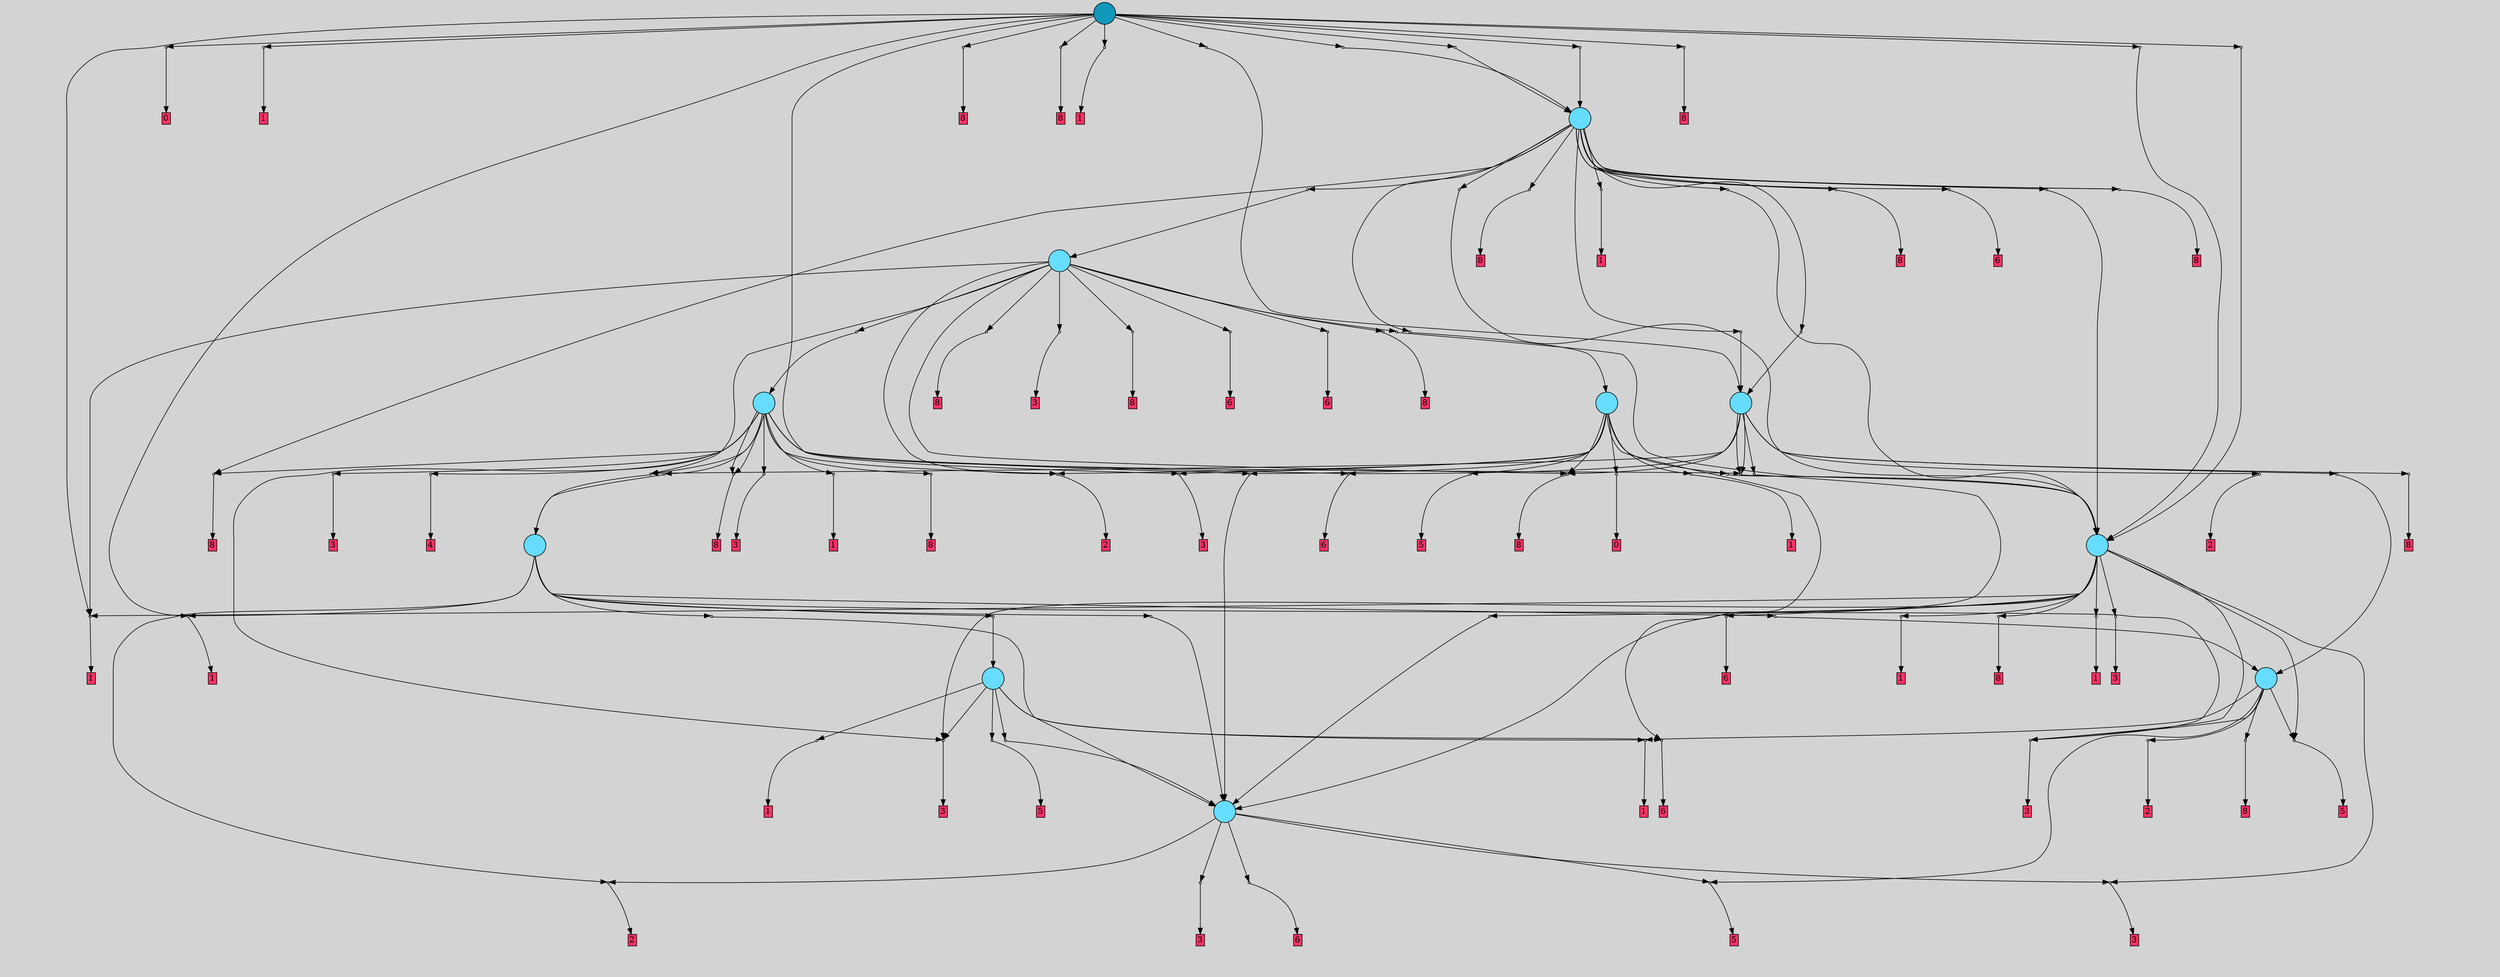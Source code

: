 // File exported with GEGELATI v1.3.1
// On the 2024-07-14 01:52:20
// With the MARL::MarlTPGGraphDotExporter
digraph{
	graph[pad = "0.212, 0.055" bgcolor = lightgray]
	node[shape=circle style = filled label = ""]
		T722 [fillcolor="#66ddff"]
		T739 [fillcolor="#66ddff"]
		T758 [fillcolor="#66ddff"]
		T788 [fillcolor="#66ddff"]
		T844 [fillcolor="#66ddff"]
		T932 [fillcolor="#66ddff"]
		T942 [fillcolor="#66ddff"]
		T975 [fillcolor="#66ddff"]
		T1013 [fillcolor="#66ddff"]
		T1096 [fillcolor="#66ddff"]
		T1185 [fillcolor="#1199bb"]
		P24686 [fillcolor="#cccccc" shape=point] //
		I24686 [shape=box style=invis label="4|5&0|0#1|5&#92;n7|0&0|1#3|2&#92;n5|4&2|5#0|2&#92;n3|1&3|7#3|6&#92;n2|4&3|3#2|4&#92;n7|7&3|6#2|7&#92;n5|3&1|0#3|7&#92;n8|5&4|0#2|4&#92;n2|4&4|4#1|1&#92;n4|0&4|6#3|6&#92;n"]
		P24686 -> I24686[style=invis]
		A17271 [fillcolor="#ff3366" shape=box margin=0.03 width=0 height=0 label="5"]
		T722 -> P24686 -> A17271
		P24687 [fillcolor="#cccccc" shape=point] //
		I24687 [shape=box style=invis label="5|0&2|0#4|2&#92;n5|0&4|3#2|6&#92;n2|3&3|4#0|4&#92;n4|1&4|0#3|0&#92;n8|0&2|5#3|6&#92;n6|6&4|1#1|4&#92;n0|3&1|4#0|1&#92;n0|6&1|2#0|7&#92;n"]
		P24687 -> I24687[style=invis]
		A17272 [fillcolor="#ff3366" shape=box margin=0.03 width=0 height=0 label="3"]
		T722 -> P24687 -> A17272
		P24688 [fillcolor="#cccccc" shape=point] //
		I24688 [shape=box style=invis label="0|0&4|2#1|4&#92;n2|1&1|0#1|0&#92;n4|1&0|1#3|5&#92;n6|1&0|6#2|0&#92;n4|4&0|3#3|5&#92;n5|7&2|7#2|5&#92;n2|7&4|0#2|7&#92;n5|1&0|6#3|7&#92;n"]
		P24688 -> I24688[style=invis]
		A17273 [fillcolor="#ff3366" shape=box margin=0.03 width=0 height=0 label="1"]
		T722 -> P24688 -> A17273
		P24689 [fillcolor="#cccccc" shape=point] //
		I24689 [shape=box style=invis label="2|5&3|7#2|3&#92;n4|5&4|1#3|7&#92;n8|7&1|2#1|4&#92;n7|3&4|0#3|7&#92;n4|7&3|0#3|0&#92;n5|0&3|4#3|1&#92;n1|3&1|2#2|2&#92;n"]
		P24689 -> I24689[style=invis]
		A17274 [fillcolor="#ff3366" shape=box margin=0.03 width=0 height=0 label="2"]
		T722 -> P24689 -> A17274
		P24690 [fillcolor="#cccccc" shape=point] //
		I24690 [shape=box style=invis label="1|1&3|7#3|3&#92;n6|7&4|7#4|7&#92;n2|0&2|5#4|0&#92;n6|4&3|7#0|7&#92;n6|6&3|4#2|3&#92;n7|1&4|7#1|0&#92;n8|2&3|7#2|4&#92;n3|0&4|5#1|1&#92;n"]
		P24690 -> I24690[style=invis]
		A17275 [fillcolor="#ff3366" shape=box margin=0.03 width=0 height=0 label="8"]
		T722 -> P24690 -> A17275
		P24691 [fillcolor="#cccccc" shape=point] //
		I24691 [shape=box style=invis label="4|5&1|5#1|2&#92;n3|6&4|4#2|2&#92;n1|0&0|7#3|3&#92;n4|7&0|6#2|0&#92;n"]
		P24691 -> I24691[style=invis]
		A17276 [fillcolor="#ff3366" shape=box margin=0.03 width=0 height=0 label="5"]
		T722 -> P24691 -> A17276
		P24692 [fillcolor="#cccccc" shape=point] //
		I24692 [shape=box style=invis label="4|0&0|5#0|6&#92;n4|2&4|3#0|5&#92;n1|7&1|1#1|2&#92;n4|3&2|6#3|4&#92;n1|2&0|6#3|7&#92;n0|0&2|1#3|3&#92;n"]
		P24692 -> I24692[style=invis]
		A17277 [fillcolor="#ff3366" shape=box margin=0.03 width=0 height=0 label="2"]
		T739 -> P24692 -> A17277
		P24693 [fillcolor="#cccccc" shape=point] //
		I24693 [shape=box style=invis label="0|4&2|5#2|0&#92;n6|7&3|5#2|7&#92;n8|3&3|3#1|3&#92;n7|2&4|2#1|1&#92;n8|3&4|5#0|4&#92;n"]
		P24693 -> I24693[style=invis]
		A17278 [fillcolor="#ff3366" shape=box margin=0.03 width=0 height=0 label="3"]
		T739 -> P24693 -> A17278
		P24694 [fillcolor="#cccccc" shape=point] //
		I24694 [shape=box style=invis label="0|3&0|0#0|5&#92;n5|2&0|3#4|1&#92;n6|6&1|7#3|7&#92;n0|0&0|6#4|3&#92;n7|5&1|3#0|7&#92;n1|0&0|1#2|2&#92;n"]
		P24694 -> I24694[style=invis]
		A17279 [fillcolor="#ff3366" shape=box margin=0.03 width=0 height=0 label="6"]
		T739 -> P24694 -> A17279
		T739 -> P24691
		P24695 [fillcolor="#cccccc" shape=point] //
		I24695 [shape=box style=invis label="5|0&2|0#4|2&#92;n5|0&4|3#2|6&#92;n2|3&3|4#0|4&#92;n0|3&1|4#0|7&#92;n8|0&2|5#3|6&#92;n6|6&4|1#1|4&#92;n4|1&4|0#3|0&#92;n"]
		P24695 -> I24695[style=invis]
		A17280 [fillcolor="#ff3366" shape=box margin=0.03 width=0 height=0 label="3"]
		T739 -> P24695 -> A17280
		P24696 [fillcolor="#cccccc" shape=point] //
		I24696 [shape=box style=invis label="0|7&3|1#2|7&#92;n1|5&4|3#0|6&#92;n4|0&4|0#0|5&#92;n3|7&1|6#2|4&#92;n8|3&4|3#2|0&#92;n0|6&0|3#0|4&#92;n7|5&1|7#1|4&#92;n6|6&0|2#1|6&#92;n"]
		P24696 -> I24696[style=invis]
		T758 -> P24696 -> T739
		P24697 [fillcolor="#cccccc" shape=point] //
		I24697 [shape=box style=invis label="6|3&0|0#0|5&#92;n3|0&2|4#1|2&#92;n7|5&1|3#4|7&#92;n6|6&1|7#3|7&#92;n1|0&0|1#2|2&#92;n"]
		P24697 -> I24697[style=invis]
		A17281 [fillcolor="#ff3366" shape=box margin=0.03 width=0 height=0 label="6"]
		T758 -> P24697 -> A17281
		P24698 [fillcolor="#cccccc" shape=point] //
		I24698 [shape=box style=invis label="2|7&4|0#2|7&#92;n4|1&0|1#3|5&#92;n5|6&2|7#2|5&#92;n6|1&0|6#2|0&#92;n0|0&4|4#1|4&#92;n4|5&3|0#4|3&#92;n5|1&0|6#3|7&#92;n"]
		P24698 -> I24698[style=invis]
		A17282 [fillcolor="#ff3366" shape=box margin=0.03 width=0 height=0 label="1"]
		T758 -> P24698 -> A17282
		P24699 [fillcolor="#cccccc" shape=point] //
		I24699 [shape=box style=invis label="4|0&4|6#3|6&#92;n7|0&0|1#3|2&#92;n5|4&2|5#0|2&#92;n3|1&3|7#3|6&#92;n2|4&3|3#2|4&#92;n7|7&3|6#2|7&#92;n5|3&2|0#3|7&#92;n8|5&4|0#2|4&#92;n2|4&4|4#1|1&#92;n4|5&0|0#1|5&#92;n"]
		P24699 -> I24699[style=invis]
		A17283 [fillcolor="#ff3366" shape=box margin=0.03 width=0 height=0 label="5"]
		T758 -> P24699 -> A17283
		T758 -> P24688
		P24700 [fillcolor="#cccccc" shape=point] //
		I24700 [shape=box style=invis label="4|1&4|0#3|0&#92;n5|0&4|3#2|6&#92;n2|3&3|4#0|4&#92;n5|0&2|0#4|2&#92;n8|0&2|5#3|6&#92;n8|3&1|4#0|1&#92;n0|6&1|2#0|7&#92;n"]
		P24700 -> I24700[style=invis]
		A17284 [fillcolor="#ff3366" shape=box margin=0.03 width=0 height=0 label="3"]
		T758 -> P24700 -> A17284
		P24701 [fillcolor="#cccccc" shape=point] //
		I24701 [shape=box style=invis label="6|6&0|3#4|1&#92;n5|0&4|1#2|1&#92;n2|1&0|0#4|5&#92;n3|1&2|6#3|5&#92;n"]
		P24701 -> I24701[style=invis]
		T788 -> P24701 -> T758
		P24702 [fillcolor="#cccccc" shape=point] //
		I24702 [shape=box style=invis label="2|7&4|0#2|7&#92;n2|1&1|0#1|0&#92;n4|1&0|1#3|5&#92;n6|1&0|6#2|0&#92;n4|5&3|5#4|3&#92;n0|0&4|2#1|4&#92;n5|6&2|7#2|5&#92;n5|1&0|6#3|7&#92;n"]
		P24702 -> I24702[style=invis]
		A17285 [fillcolor="#ff3366" shape=box margin=0.03 width=0 height=0 label="1"]
		T788 -> P24702 -> A17285
		P24703 [fillcolor="#cccccc" shape=point] //
		I24703 [shape=box style=invis label="1|1&1|2#3|6&#92;n8|0&3|3#4|4&#92;n2|3&4|7#1|6&#92;n8|3&1|3#0|3&#92;n6|1&0|4#1|2&#92;n7|7&0|5#2|2&#92;n"]
		P24703 -> I24703[style=invis]
		T788 -> P24703 -> T722
		P24704 [fillcolor="#cccccc" shape=point] //
		I24704 [shape=box style=invis label="0|7&3|1#2|7&#92;n8|3&4|3#2|0&#92;n6|6&2|2#1|6&#92;n3|7&1|4#2|4&#92;n4|0&4|0#0|5&#92;n0|6&0|3#0|4&#92;n7|5&1|7#1|4&#92;n8|0&2|7#0|3&#92;n"]
		P24704 -> I24704[style=invis]
		T788 -> P24704 -> T739
		T788 -> P24692
		T788 -> P24687
		P24705 [fillcolor="#cccccc" shape=point] //
		I24705 [shape=box style=invis label="0|7&3|1#2|7&#92;n8|3&4|3#2|0&#92;n3|7&1|4#2|4&#92;n4|0&4|0#0|5&#92;n0|6&0|3#0|4&#92;n7|5&1|7#1|4&#92;n6|6&0|2#1|6&#92;n"]
		P24705 -> I24705[style=invis]
		T788 -> P24705 -> T739
		P24706 [fillcolor="#cccccc" shape=point] //
		I24706 [shape=box style=invis label="5|6&2|7#2|6&#92;n2|1&1|0#1|0&#92;n4|5&3|5#4|3&#92;n6|1&0|6#2|0&#92;n0|0&4|6#1|4&#92;n2|7&4|0#2|7&#92;n8|6&4|1#3|7&#92;n5|1&0|6#3|7&#92;n"]
		P24706 -> I24706[style=invis]
		A17286 [fillcolor="#ff3366" shape=box margin=0.03 width=0 height=0 label="1"]
		T844 -> P24706 -> A17286
		P24707 [fillcolor="#cccccc" shape=point] //
		I24707 [shape=box style=invis label="8|3&4|3#2|0&#92;n2|4&2|3#2|7&#92;n0|7&3|1#2|7&#92;n6|6&2|2#1|6&#92;n4|1&4|0#0|5&#92;n0|6&0|3#0|4&#92;n7|5&1|7#1|4&#92;n8|0&2|7#0|3&#92;n"]
		P24707 -> I24707[style=invis]
		T844 -> P24707 -> T739
		T844 -> P24687
		T844 -> P24686
		P24708 [fillcolor="#cccccc" shape=point] //
		I24708 [shape=box style=invis label="6|3&0|0#0|5&#92;n0|3&0|6#4|3&#92;n3|0&2|4#1|2&#92;n7|5&1|3#0|7&#92;n6|6&1|7#3|7&#92;n"]
		P24708 -> I24708[style=invis]
		A17287 [fillcolor="#ff3366" shape=box margin=0.03 width=0 height=0 label="6"]
		T844 -> P24708 -> A17287
		T844 -> P24700
		P24709 [fillcolor="#cccccc" shape=point] //
		I24709 [shape=box style=invis label="7|3&1|7#4|6&#92;n4|0&2|2#1|6&#92;n8|7&3|7#3|6&#92;n"]
		P24709 -> I24709[style=invis]
		A17288 [fillcolor="#ff3366" shape=box margin=0.03 width=0 height=0 label="1"]
		T844 -> P24709 -> A17288
		P24710 [fillcolor="#cccccc" shape=point] //
		I24710 [shape=box style=invis label="6|7&4|7#4|7&#92;n7|6&4|4#2|1&#92;n6|4&3|4#0|7&#92;n8|5&2|1#2|4&#92;n3|0&4|5#1|1&#92;n2|0&0|5#2|0&#92;n6|6&3|4#2|3&#92;n"]
		P24710 -> I24710[style=invis]
		A17289 [fillcolor="#ff3366" shape=box margin=0.03 width=0 height=0 label="8"]
		T844 -> P24710 -> A17289
		P24711 [fillcolor="#cccccc" shape=point] //
		I24711 [shape=box style=invis label="1|4&1|7#2|2&#92;n4|4&3|3#2|2&#92;n3|7&2|6#2|1&#92;n3|6&1|5#4|4&#92;n1|0&2|0#0|3&#92;n8|0&2|3#2|1&#92;n"]
		P24711 -> I24711[style=invis]
		A17290 [fillcolor="#ff3366" shape=box margin=0.03 width=0 height=0 label="1"]
		T844 -> P24711 -> A17290
		T844 -> P24695
		P24712 [fillcolor="#cccccc" shape=point] //
		I24712 [shape=box style=invis label="7|0&4|7#3|4&#92;n0|0&2|0#4|2&#92;n5|1&2|6#4|2&#92;n6|3&4|1#3|4&#92;n4|1&4|2#2|0&#92;n5|5&4|3#2|6&#92;n8|5&3|7#0|7&#92;n"]
		P24712 -> I24712[style=invis]
		A17291 [fillcolor="#ff3366" shape=box margin=0.03 width=0 height=0 label="3"]
		T844 -> P24712 -> A17291
		P24713 [fillcolor="#cccccc" shape=point] //
		I24713 [shape=box style=invis label="7|7&3|1#2|7&#92;n4|6&0|4#3|4&#92;n0|6&0|3#2|4&#92;n6|1&2|2#1|6&#92;n6|5&3|4#1|1&#92;n6|2&3|2#0|2&#92;n2|4&2|3#2|5&#92;n0|7&2|1#4|0&#92;n2|4&1|0#1|7&#92;n5|0&1|3#1|4&#92;n"]
		P24713 -> I24713[style=invis]
		T932 -> P24713 -> T739
		P24714 [fillcolor="#cccccc" shape=point] //
		I24714 [shape=box style=invis label="5|6&1|4#2|3&#92;n6|0&3|7#4|5&#92;n0|2&2|4#0|7&#92;n1|5&3|5#4|4&#92;n7|6&4|4#2|1&#92;n2|0&0|5#2|0&#92;n"]
		P24714 -> I24714[style=invis]
		A17292 [fillcolor="#ff3366" shape=box margin=0.03 width=0 height=0 label="2"]
		T932 -> P24714 -> A17292
		P24715 [fillcolor="#cccccc" shape=point] //
		I24715 [shape=box style=invis label="5|7&2|6#4|4&#92;n6|3&3|6#1|5&#92;n8|0&3|3#1|4&#92;n6|3&3|1#4|2&#92;n2|3&4|5#1|6&#92;n5|6&1|6#4|5&#92;n3|0&2|7#1|4&#92;n4|3&2|5#0|7&#92;n7|3&4|3#2|3&#92;n1|7&3|2#0|7&#92;n"]
		P24715 -> I24715[style=invis]
		T932 -> P24715 -> T722
		P24716 [fillcolor="#cccccc" shape=point] //
		I24716 [shape=box style=invis label="4|0&4|7#3|0&#92;n5|7&2|0#4|5&#92;n5|7&4|1#0|5&#92;n2|2&3|4#3|1&#92;n2|7&0|5#3|1&#92;n1|1&4|4#2|2&#92;n6|4&1|4#1|3&#92;n"]
		P24716 -> I24716[style=invis]
		T932 -> P24716 -> T788
		P24717 [fillcolor="#cccccc" shape=point] //
		I24717 [shape=box style=invis label="7|6&4|4#2|1&#92;n6|5&4|5#4|1&#92;n3|0&4|5#1|1&#92;n8|5&2|1#2|4&#92;n5|1&4|7#4|7&#92;n2|0&0|5#2|0&#92;n"]
		P24717 -> I24717[style=invis]
		A17293 [fillcolor="#ff3366" shape=box margin=0.03 width=0 height=0 label="8"]
		T932 -> P24717 -> A17293
		P24718 [fillcolor="#cccccc" shape=point] //
		I24718 [shape=box style=invis label="5|1&0|6#3|7&#92;n2|2&4|4#2|2&#92;n7|7&4|1#4|4&#92;n0|1&1|3#0|3&#92;n0|0&4|1#1|4&#92;n5|2&0|3#3|5&#92;n2|0&4|0#0|1&#92;n2|7&1|7#2|5&#92;n"]
		P24718 -> I24718[style=invis]
		T932 -> P24718 -> T844
		T932 -> P24718
		P24719 [fillcolor="#cccccc" shape=point] //
		I24719 [shape=box style=invis label="7|6&4|1#2|0&#92;n7|0&0|4#3|6&#92;n1|7&4|7#4|7&#92;n4|2&3|2#1|5&#92;n6|4&0|3#1|4&#92;n7|5&2|1#2|4&#92;n3|0&4|5#1|1&#92;n6|6&3|4#2|3&#92;n5|0&1|2#3|3&#92;n"]
		P24719 -> I24719[style=invis]
		A17294 [fillcolor="#ff3366" shape=box margin=0.03 width=0 height=0 label="8"]
		T932 -> P24719 -> A17294
		P24720 [fillcolor="#cccccc" shape=point] //
		I24720 [shape=box style=invis label="6|3&0|0#0|5&#92;n7|5&1|7#4|1&#92;n6|6&1|7#3|7&#92;n3|0&2|4#1|2&#92;n1|0&0|1#2|2&#92;n8|0&0|6#4|3&#92;n7|5&1|3#0|7&#92;n"]
		P24720 -> I24720[style=invis]
		A17295 [fillcolor="#ff3366" shape=box margin=0.03 width=0 height=0 label="6"]
		T932 -> P24720 -> A17295
		P24721 [fillcolor="#cccccc" shape=point] //
		I24721 [shape=box style=invis label="7|7&3|1#2|7&#92;n3|6&0|4#3|4&#92;n0|6&0|3#2|4&#92;n6|1&2|2#1|6&#92;n6|5&3|4#1|1&#92;n2|4&2|3#2|5&#92;n6|2&3|2#0|2&#92;n0|7&2|1#4|0&#92;n2|4&1|0#1|7&#92;n5|0&1|3#1|4&#92;n"]
		P24721 -> I24721[style=invis]
		T942 -> P24721 -> T739
		P24722 [fillcolor="#cccccc" shape=point] //
		I24722 [shape=box style=invis label="2|0&0|5#2|0&#92;n8|5&2|1#2|4&#92;n7|6&4|4#2|6&#92;n0|4&2|4#0|7&#92;n1|5&3|0#4|4&#92;n6|0&3|7#4|5&#92;n"]
		P24722 -> I24722[style=invis]
		A17296 [fillcolor="#ff3366" shape=box margin=0.03 width=0 height=0 label="8"]
		T942 -> P24722 -> A17296
		T942 -> P24718
		P24723 [fillcolor="#cccccc" shape=point] //
		I24723 [shape=box style=invis label="4|1&4|0#3|0&#92;n8|0&2|4#3|6&#92;n2|3&1|4#2|4&#92;n8|1&0|4#2|6&#92;n5|0&2|0#4|2&#92;n7|3&0|4#0|1&#92;n"]
		P24723 -> I24723[style=invis]
		A17297 [fillcolor="#ff3366" shape=box margin=0.03 width=0 height=0 label="3"]
		T942 -> P24723 -> A17297
		P24724 [fillcolor="#cccccc" shape=point] //
		I24724 [shape=box style=invis label="5|7&4|1#0|5&#92;n5|7&2|0#4|5&#92;n2|2&3|4#3|1&#92;n4|0&4|7#3|0&#92;n2|0&3|5#3|1&#92;n1|1&4|4#2|2&#92;n6|2&4|7#3|5&#92;n"]
		P24724 -> I24724[style=invis]
		T942 -> P24724 -> T788
		P24725 [fillcolor="#cccccc" shape=point] //
		I24725 [shape=box style=invis label="7|6&4|4#2|1&#92;n0|4&2|4#0|7&#92;n6|0&3|3#4|5&#92;n8|5&2|1#2|4&#92;n1|5&3|5#4|4&#92;n5|6&1|4#2|3&#92;n2|0&0|5#2|0&#92;n"]
		P24725 -> I24725[style=invis]
		A17298 [fillcolor="#ff3366" shape=box margin=0.03 width=0 height=0 label="8"]
		T942 -> P24725 -> A17298
		P24726 [fillcolor="#cccccc" shape=point] //
		I24726 [shape=box style=invis label="8|5&2|2#1|5&#92;n6|6&2|4#3|3&#92;n8|4&3|4#2|6&#92;n3|2&4|5#4|3&#92;n0|7&0|1#1|5&#92;n0|2&2|0#1|6&#92;n4|1&1|6#3|1&#92;n3|6&3|4#4|2&#92;n6|5&4|5#1|2&#92;n6|0&2|5#1|4&#92;n"]
		P24726 -> I24726[style=invis]
		A17299 [fillcolor="#ff3366" shape=box margin=0.03 width=0 height=0 label="4"]
		T942 -> P24726 -> A17299
		T942 -> P24720
		T942 -> P24716
		P24727 [fillcolor="#cccccc" shape=point] //
		I24727 [shape=box style=invis label="5|6&1|4#2|3&#92;n4|5&4|3#2|6&#92;n6|0&3|7#4|5&#92;n2|0&0|5#2|0&#92;n7|6&4|4#2|5&#92;n0|2&2|4#0|7&#92;n"]
		P24727 -> I24727[style=invis]
		A17300 [fillcolor="#ff3366" shape=box margin=0.03 width=0 height=0 label="2"]
		T942 -> P24727 -> A17300
		P24728 [fillcolor="#cccccc" shape=point] //
		I24728 [shape=box style=invis label="4|6&1|3#2|6&#92;n3|1&4|0#4|5&#92;n6|5&0|5#2|4&#92;n5|2&0|5#4|1&#92;n1|0&4|5#3|1&#92;n2|6&3|0#0|7&#92;n6|6&1|4#2|3&#92;n8|2&0|3#2|5&#92;n0|6&1|0#4|5&#92;n4|3&2|1#1|1&#92;n"]
		P24728 -> I24728[style=invis]
		A17301 [fillcolor="#ff3366" shape=box margin=0.03 width=0 height=0 label="8"]
		T942 -> P24728 -> A17301
		T942 -> P24728
		T942 -> P24700
		P24729 [fillcolor="#cccccc" shape=point] //
		I24729 [shape=box style=invis label="4|1&4|0#3|0&#92;n8|0&2|4#3|6&#92;n7|3&1|4#0|1&#92;n8|1&0|4#2|6&#92;n5|0&2|0#4|2&#92;n2|3&1|4#2|4&#92;n0|7&1|0#1|0&#92;n"]
		P24729 -> I24729[style=invis]
		A17302 [fillcolor="#ff3366" shape=box margin=0.03 width=0 height=0 label="3"]
		T942 -> P24729 -> A17302
		P24730 [fillcolor="#cccccc" shape=point] //
		I24730 [shape=box style=invis label="8|4&2|0#4|0&#92;n7|1&4|1#3|4&#92;n0|3&1|4#3|0&#92;n6|4&0|6#0|1&#92;n8|1&4|3#2|6&#92;n4|7&3|3#4|4&#92;n1|0&2|0#0|3&#92;n"]
		P24730 -> I24730[style=invis]
		A17303 [fillcolor="#ff3366" shape=box margin=0.03 width=0 height=0 label="1"]
		T942 -> P24730 -> A17303
		P24731 [fillcolor="#cccccc" shape=point] //
		I24731 [shape=box style=invis label="7|0&0|7#2|4&#92;n7|1&0|4#2|1&#92;n3|6&2|1#2|4&#92;n8|7&4|7#2|5&#92;n7|6&3|4#1|0&#92;n4|6&2|7#2|3&#92;n5|5&2|3#4|7&#92;n"]
		P24731 -> I24731[style=invis]
		A17304 [fillcolor="#ff3366" shape=box margin=0.03 width=0 height=0 label="3"]
		T975 -> P24731 -> A17304
		P24732 [fillcolor="#cccccc" shape=point] //
		I24732 [shape=box style=invis label="5|7&4|1#0|5&#92;n2|2&3|4#3|1&#92;n5|7&2|0#4|5&#92;n8|0&2|3#1|6&#92;n4|0&4|7#3|0&#92;n2|0&3|5#3|1&#92;n6|2&4|7#3|5&#92;n"]
		P24732 -> I24732[style=invis]
		T975 -> P24732 -> T942
		P24733 [fillcolor="#cccccc" shape=point] //
		I24733 [shape=box style=invis label="6|7&4|1#4|7&#92;n7|6&4|4#2|1&#92;n7|1&4|3#3|7&#92;n8|5&2|1#2|2&#92;n6|0&2|4#3|6&#92;n3|7&4|5#1|1&#92;n"]
		P24733 -> I24733[style=invis]
		A17305 [fillcolor="#ff3366" shape=box margin=0.03 width=0 height=0 label="8"]
		T975 -> P24733 -> A17305
		P24734 [fillcolor="#cccccc" shape=point] //
		I24734 [shape=box style=invis label="7|5&1|7#4|1&#92;n1|0&0|0#2|2&#92;n4|0&0|2#1|2&#92;n8|5&0|7#4|7&#92;n6|3&0|0#0|5&#92;n3|0&2|0#1|2&#92;n0|3&4|0#4|5&#92;n6|3&1|7#3|7&#92;n"]
		P24734 -> I24734[style=invis]
		A17306 [fillcolor="#ff3366" shape=box margin=0.03 width=0 height=0 label="6"]
		T975 -> P24734 -> A17306
		T975 -> P24706
		T975 -> P24717
		P24735 [fillcolor="#cccccc" shape=point] //
		I24735 [shape=box style=invis label="7|5&1|7#4|1&#92;n8|0&0|6#4|3&#92;n6|0&0|5#1|2&#92;n6|3&0|0#0|5&#92;n3|0&3|4#1|2&#92;n6|6&1|7#3|7&#92;n"]
		P24735 -> I24735[style=invis]
		A17307 [fillcolor="#ff3366" shape=box margin=0.03 width=0 height=0 label="6"]
		T975 -> P24735 -> A17307
		T975 -> P24727
		P24736 [fillcolor="#cccccc" shape=point] //
		I24736 [shape=box style=invis label="5|1&0|6#3|7&#92;n7|5&2|4#4|2&#92;n7|7&4|1#4|4&#92;n0|1&1|3#0|6&#92;n5|2&0|3#3|5&#92;n0|0&4|1#1|4&#92;n2|0&4|0#0|1&#92;n2|7&1|7#2|5&#92;n"]
		P24736 -> I24736[style=invis]
		T975 -> P24736 -> T844
		P24737 [fillcolor="#cccccc" shape=point] //
		I24737 [shape=box style=invis label="4|6&1|3#2|6&#92;n0|6&1|0#4|5&#92;n5|2&0|5#4|1&#92;n1|0&4|5#3|1&#92;n2|6&3|0#0|7&#92;n6|6&1|4#2|5&#92;n4|3&2|1#1|1&#92;n6|5&0|5#2|4&#92;n8|2&0|3#2|5&#92;n1|1&3|1#0|5&#92;n"]
		P24737 -> I24737[style=invis]
		A17308 [fillcolor="#ff3366" shape=box margin=0.03 width=0 height=0 label="8"]
		T975 -> P24737 -> A17308
		P24738 [fillcolor="#cccccc" shape=point] //
		I24738 [shape=box style=invis label="7|6&4|4#2|1&#92;n8|5&2|0#2|4&#92;n3|0&4|5#1|1&#92;n6|5&4|5#4|1&#92;n5|1&4|7#4|7&#92;n2|0&0|5#2|0&#92;n"]
		P24738 -> I24738[style=invis]
		A17309 [fillcolor="#ff3366" shape=box margin=0.03 width=0 height=0 label="8"]
		T975 -> P24738 -> A17309
		T975 -> P24716
		P24739 [fillcolor="#cccccc" shape=point] //
		I24739 [shape=box style=invis label="7|5&4|0#4|7&#92;n5|7&0|2#4|7&#92;n1|0&0|7#1|5&#92;n5|4&1|4#2|6&#92;n"]
		P24739 -> I24739[style=invis]
		A17310 [fillcolor="#ff3366" shape=box margin=0.03 width=0 height=0 label="0"]
		T1013 -> P24739 -> A17310
		P24740 [fillcolor="#cccccc" shape=point] //
		I24740 [shape=box style=invis label="5|1&0|6#3|7&#92;n2|2&4|4#2|2&#92;n7|7&4|1#4|4&#92;n2|7&4|4#3|7&#92;n0|0&4|1#1|4&#92;n2|7&1|7#2|5&#92;n0|1&1|3#0|6&#92;n2|0&4|0#0|2&#92;n5|2&0|3#3|5&#92;n"]
		P24740 -> I24740[style=invis]
		T1013 -> P24740 -> T844
		P24741 [fillcolor="#cccccc" shape=point] //
		I24741 [shape=box style=invis label="8|0&2|5#3|6&#92;n2|3&0|4#3|4&#92;n2|4&3|0#0|3&#92;n5|0&4|3#2|6&#92;n5|5&3|6#2|5&#92;n6|6&4|1#1|4&#92;n0|3&1|4#0|1&#92;n0|6&1|2#0|7&#92;n7|0&2|0#4|2&#92;n"]
		P24741 -> I24741[style=invis]
		A17311 [fillcolor="#ff3366" shape=box margin=0.03 width=0 height=0 label="3"]
		T1013 -> P24741 -> A17311
		T1013 -> P24727
		P24742 [fillcolor="#cccccc" shape=point] //
		I24742 [shape=box style=invis label="8|1&4|3#2|6&#92;n1|0&2|0#0|3&#92;n0|3&1|2#3|0&#92;n6|4&0|2#0|1&#92;n8|4&2|0#4|0&#92;n7|2&4|5#0|1&#92;n4|7&3|3#4|4&#92;n0|4&0|7#0|2&#92;n"]
		P24742 -> I24742[style=invis]
		A17312 [fillcolor="#ff3366" shape=box margin=0.03 width=0 height=0 label="1"]
		T1013 -> P24742 -> A17312
		T1013 -> P24697
		T1013 -> P24721
		T1013 -> P24717
		P24743 [fillcolor="#cccccc" shape=point] //
		I24743 [shape=box style=invis label="3|6&4|4#3|4&#92;n7|0&3|5#1|4&#92;n0|5&3|7#0|7&#92;n"]
		P24743 -> I24743[style=invis]
		A17313 [fillcolor="#ff3366" shape=box margin=0.03 width=0 height=0 label="5"]
		T1013 -> P24743 -> A17313
		P24744 [fillcolor="#cccccc" shape=point] //
		I24744 [shape=box style=invis label="1|6&0|7#0|6&#92;n4|4&4|0#3|3&#92;n6|3&4|1#2|2&#92;n5|5&2|0#4|2&#92;n3|0&3|3#4|1&#92;n3|7&0|4#4|5&#92;n0|7&1|0#1|0&#92;n7|3&3|7#2|3&#92;n"]
		P24744 -> I24744[style=invis]
		T1096 -> P24744 -> T975
		P24745 [fillcolor="#cccccc" shape=point] //
		I24745 [shape=box style=invis label="8|5&3|1#2|4&#92;n1|4&3|0#3|4&#92;n2|5&4|6#0|3&#92;n1|2&2|1#1|6&#92;n1|4&2|4#2|6&#92;n0|0&4|1#2|7&#92;n6|3&2|6#4|1&#92;n2|0&0|5#2|0&#92;n"]
		P24745 -> I24745[style=invis]
		A17314 [fillcolor="#ff3366" shape=box margin=0.03 width=0 height=0 label="8"]
		T1096 -> P24745 -> A17314
		P24746 [fillcolor="#cccccc" shape=point] //
		I24746 [shape=box style=invis label="2|2&0|4#2|2&#92;n3|2&4|6#3|3&#92;n0|1&4|3#0|6&#92;n2|4&4|2#2|5&#92;n3|6&4|0#4|0&#92;n3|6&0|1#0|5&#92;n7|7&4|1#4|4&#92;n5|5&4|5#3|3&#92;n4|0&2|4#0|2&#92;n2|6&2|7#2|5&#92;n"]
		P24746 -> I24746[style=invis]
		T1096 -> P24746 -> T844
		P24747 [fillcolor="#cccccc" shape=point] //
		I24747 [shape=box style=invis label="8|1&4|3#2|6&#92;n8|4&2|0#4|0&#92;n0|3&1|2#3|0&#92;n6|4&0|2#0|1&#92;n1|0&2|7#0|3&#92;n7|2&4|5#0|1&#92;n2|6&4|5#3|7&#92;n0|4&0|7#0|2&#92;n"]
		P24747 -> I24747[style=invis]
		A17315 [fillcolor="#ff3366" shape=box margin=0.03 width=0 height=0 label="1"]
		T1096 -> P24747 -> A17315
		P24748 [fillcolor="#cccccc" shape=point] //
		I24748 [shape=box style=invis label="4|5&2|5#4|7&#92;n4|5&3|2#2|4&#92;n8|0&4|6#1|3&#92;n"]
		P24748 -> I24748[style=invis]
		T1096 -> P24748 -> T1013
		P24749 [fillcolor="#cccccc" shape=point] //
		I24749 [shape=box style=invis label="3|0&2|1#0|6&#92;n"]
		P24749 -> I24749[style=invis]
		T1096 -> P24749 -> T932
		P24750 [fillcolor="#cccccc" shape=point] //
		I24750 [shape=box style=invis label="0|3&0|0#1|4&#92;n6|7&4|1#4|7&#92;n7|6&4|4#2|1&#92;n7|1&4|3#3|7&#92;n8|5&2|1#2|4&#92;n2|0&0|5#2|0&#92;n6|0&2|4#3|4&#92;n"]
		P24750 -> I24750[style=invis]
		A17316 [fillcolor="#ff3366" shape=box margin=0.03 width=0 height=0 label="8"]
		T1096 -> P24750 -> A17316
		P24751 [fillcolor="#cccccc" shape=point] //
		I24751 [shape=box style=invis label="0|5&1|0#1|2&#92;n7|7&4|1#4|5&#92;n0|1&1|3#0|3&#92;n7|3&0|1#1|2&#92;n5|1&0|6#3|7&#92;n5|2&0|3#3|5&#92;n0|0&3|1#1|4&#92;n2|0&4|4#0|1&#92;n0|5&2|6#0|0&#92;n"]
		P24751 -> I24751[style=invis]
		T1096 -> P24751 -> T844
		P24752 [fillcolor="#cccccc" shape=point] //
		I24752 [shape=box style=invis label="0|1&4|0#1|4&#92;n3|6&0|3#4|7&#92;n2|3&4|5#0|5&#92;n1|7&2|5#0|7&#92;n3|6&0|0#3|4&#92;n5|0&3|4#0|7&#92;n6|6&2|3#1|0&#92;n7|1&3|5#2|2&#92;n2|2&2|2#2|4&#92;n1|6&3|3#1|0&#92;n"]
		P24752 -> I24752[style=invis]
		A17317 [fillcolor="#ff3366" shape=box margin=0.03 width=0 height=0 label="6"]
		T1096 -> P24752 -> A17317
		P24753 [fillcolor="#cccccc" shape=point] //
		I24753 [shape=box style=invis label="4|6&1|3#2|6&#92;n6|5&0|5#2|4&#92;n5|2&0|5#4|1&#92;n8|2&0|3#2|5&#92;n6|6&3|0#0|7&#92;n6|6&1|4#2|3&#92;n1|0&4|5#3|1&#92;n0|6&1|0#4|5&#92;n4|3&2|1#1|1&#92;n"]
		P24753 -> I24753[style=invis]
		A17318 [fillcolor="#ff3366" shape=box margin=0.03 width=0 height=0 label="8"]
		T1096 -> P24753 -> A17318
		T1096 -> P24725
		P24754 [fillcolor="#cccccc" shape=point] //
		I24754 [shape=box style=invis label="2|5&0|7#1|4&#92;n4|0&2|4#0|2&#92;n3|6&4|0#4|0&#92;n5|6&2|7#2|0&#92;n0|1&4|3#0|6&#92;n5|5&4|5#3|3&#92;n2|2&4|4#4|2&#92;n5|7&4|1#4|4&#92;n3|3&4|2#3|0&#92;n7|3&4|1#2|6&#92;n"]
		P24754 -> I24754[style=invis]
		T1096 -> P24754 -> T844
		T1096 -> P24753
		T1096 -> P24750
		P24755 [fillcolor="#cccccc" shape=point] //
		I24755 [shape=box style=invis label="7|2&1|4#4|1&#92;n5|1&4|7#4|7&#92;n1|7&0|7#4|0&#92;n2|3&1|4#1|0&#92;n8|5&4|4#4|1&#92;n2|0&0|5#2|7&#92;n"]
		P24755 -> I24755[style=invis]
		T1096 -> P24755 -> T932
		P24756 [fillcolor="#cccccc" shape=point] //
		I24756 [shape=box style=invis label="8|0&3|4#0|0&#92;n0|0&4|1#0|7&#92;n5|1&2|1#1|6&#92;n8|5&4|0#4|3&#92;n6|6&2|6#4|7&#92;n5|2&0|2#4|0&#92;n5|6&1|4#2|3&#92;n0|4&2|4#0|7&#92;n2|0&0|5#2|0&#92;n8|5&2|1#2|4&#92;n"]
		P24756 -> I24756[style=invis]
		A17319 [fillcolor="#ff3366" shape=box margin=0.03 width=0 height=0 label="0"]
		T1185 -> P24756 -> A17319
		P24757 [fillcolor="#cccccc" shape=point] //
		I24757 [shape=box style=invis label="0|3&1|2#1|0&#92;n8|4&2|0#4|0&#92;n6|4&0|4#0|1&#92;n8|1&4|1#2|6&#92;n4|7&3|3#0|4&#92;n1|5&3|5#1|1&#92;n6|5&4|5#1|6&#92;n1|0&2|0#0|3&#92;n0|6&0|7#0|2&#92;n"]
		P24757 -> I24757[style=invis]
		A17320 [fillcolor="#ff3366" shape=box margin=0.03 width=0 height=0 label="1"]
		T1185 -> P24757 -> A17320
		P24758 [fillcolor="#cccccc" shape=point] //
		I24758 [shape=box style=invis label="4|5&3|1#2|4&#92;n5|1&4|1#1|2&#92;n8|0&4|6#1|3&#92;n7|4&4|1#4|0&#92;n3|6&3|7#1|5&#92;n7|3&1|7#0|2&#92;n"]
		P24758 -> I24758[style=invis]
		T1185 -> P24758 -> T1096
		P24759 [fillcolor="#cccccc" shape=point] //
		I24759 [shape=box style=invis label="7|6&4|4#2|1&#92;n5|1&4|7#4|7&#92;n8|5&4|5#4|0&#92;n3|0&4|5#1|1&#92;n"]
		P24759 -> I24759[style=invis]
		A17321 [fillcolor="#ff3366" shape=box margin=0.03 width=0 height=0 label="8"]
		T1185 -> P24759 -> A17321
		P24760 [fillcolor="#cccccc" shape=point] //
		I24760 [shape=box style=invis label="2|0&0|5#2|5&#92;n1|7&2|2#1|7&#92;n7|6&4|4#1|1&#92;n6|0&2|4#3|6&#92;n6|7&4|1#4|7&#92;n8|5&2|1#2|4&#92;n3|7&4|5#1|1&#92;n"]
		P24760 -> I24760[style=invis]
		A17322 [fillcolor="#ff3366" shape=box margin=0.03 width=0 height=0 label="8"]
		T1185 -> P24760 -> A17322
		P24761 [fillcolor="#cccccc" shape=point] //
		I24761 [shape=box style=invis label="6|0&4|4#1|5&#92;n4|4&4|3#2|7&#92;n5|6&1|1#1|7&#92;n7|1&1|7#3|2&#92;n5|1&3|0#1|1&#92;n"]
		P24761 -> I24761[style=invis]
		T1185 -> P24761 -> T932
		P24762 [fillcolor="#cccccc" shape=point] //
		I24762 [shape=box style=invis label="5|6&2|7#2|6&#92;n2|1&1|0#1|0&#92;n5|1&0|6#3|7&#92;n0|0&4|6#1|4&#92;n0|1&2|0#4|3&#92;n2|7&4|0#1|7&#92;n8|6&4|1#3|7&#92;n4|5&3|5#4|3&#92;n"]
		P24762 -> I24762[style=invis]
		A17323 [fillcolor="#ff3366" shape=box margin=0.03 width=0 height=0 label="1"]
		T1185 -> P24762 -> A17323
		T1185 -> P24706
		P24763 [fillcolor="#cccccc" shape=point] //
		I24763 [shape=box style=invis label="7|6&4|4#2|1&#92;n3|0&4|5#1|1&#92;n8|5&4|5#4|1&#92;n5|1&4|7#4|7&#92;n2|0&0|5#2|0&#92;n"]
		P24763 -> I24763[style=invis]
		A17324 [fillcolor="#ff3366" shape=box margin=0.03 width=0 height=0 label="8"]
		T1185 -> P24763 -> A17324
		P24764 [fillcolor="#cccccc" shape=point] //
		I24764 [shape=box style=invis label="7|4&4|1#4|0&#92;n5|1&4|6#1|2&#92;n3|6&3|7#1|5&#92;n4|5&3|1#2|1&#92;n5|0&1|2#1|0&#92;n7|3&1|7#0|2&#92;n"]
		P24764 -> I24764[style=invis]
		T1185 -> P24764 -> T1096
		T1185 -> P24741
		P24765 [fillcolor="#cccccc" shape=point] //
		I24765 [shape=box style=invis label="7|4&4|1#4|0&#92;n2|0&4|6#1|3&#92;n4|5&3|1#2|4&#92;n3|6&3|7#1|5&#92;n7|3&0|7#0|2&#92;n"]
		P24765 -> I24765[style=invis]
		T1185 -> P24765 -> T1096
		P24766 [fillcolor="#cccccc" shape=point] //
		I24766 [shape=box style=invis label="2|4&4|0#0|1&#92;n0|0&4|1#1|4&#92;n0|4&1|3#0|3&#92;n2|2&4|4#2|2&#92;n5|2&0|3#3|5&#92;n5|1&0|6#3|7&#92;n2|7&1|7#2|5&#92;n"]
		P24766 -> I24766[style=invis]
		T1185 -> P24766 -> T844
		T1185 -> P24702
		P24767 [fillcolor="#cccccc" shape=point] //
		I24767 [shape=box style=invis label="5|1&0|6#3|7&#92;n0|0&4|1#1|4&#92;n7|7&4|1#4|4&#92;n0|4&1|3#0|3&#92;n3|2&4|4#2|2&#92;n5|2&0|3#3|5&#92;n2|7&1|7#2|5&#92;n2|1&4|5#4|3&#92;n2|0&4|0#0|1&#92;n"]
		P24767 -> I24767[style=invis]
		T1185 -> P24767 -> T844
		{ rank= same T1185 }
}
